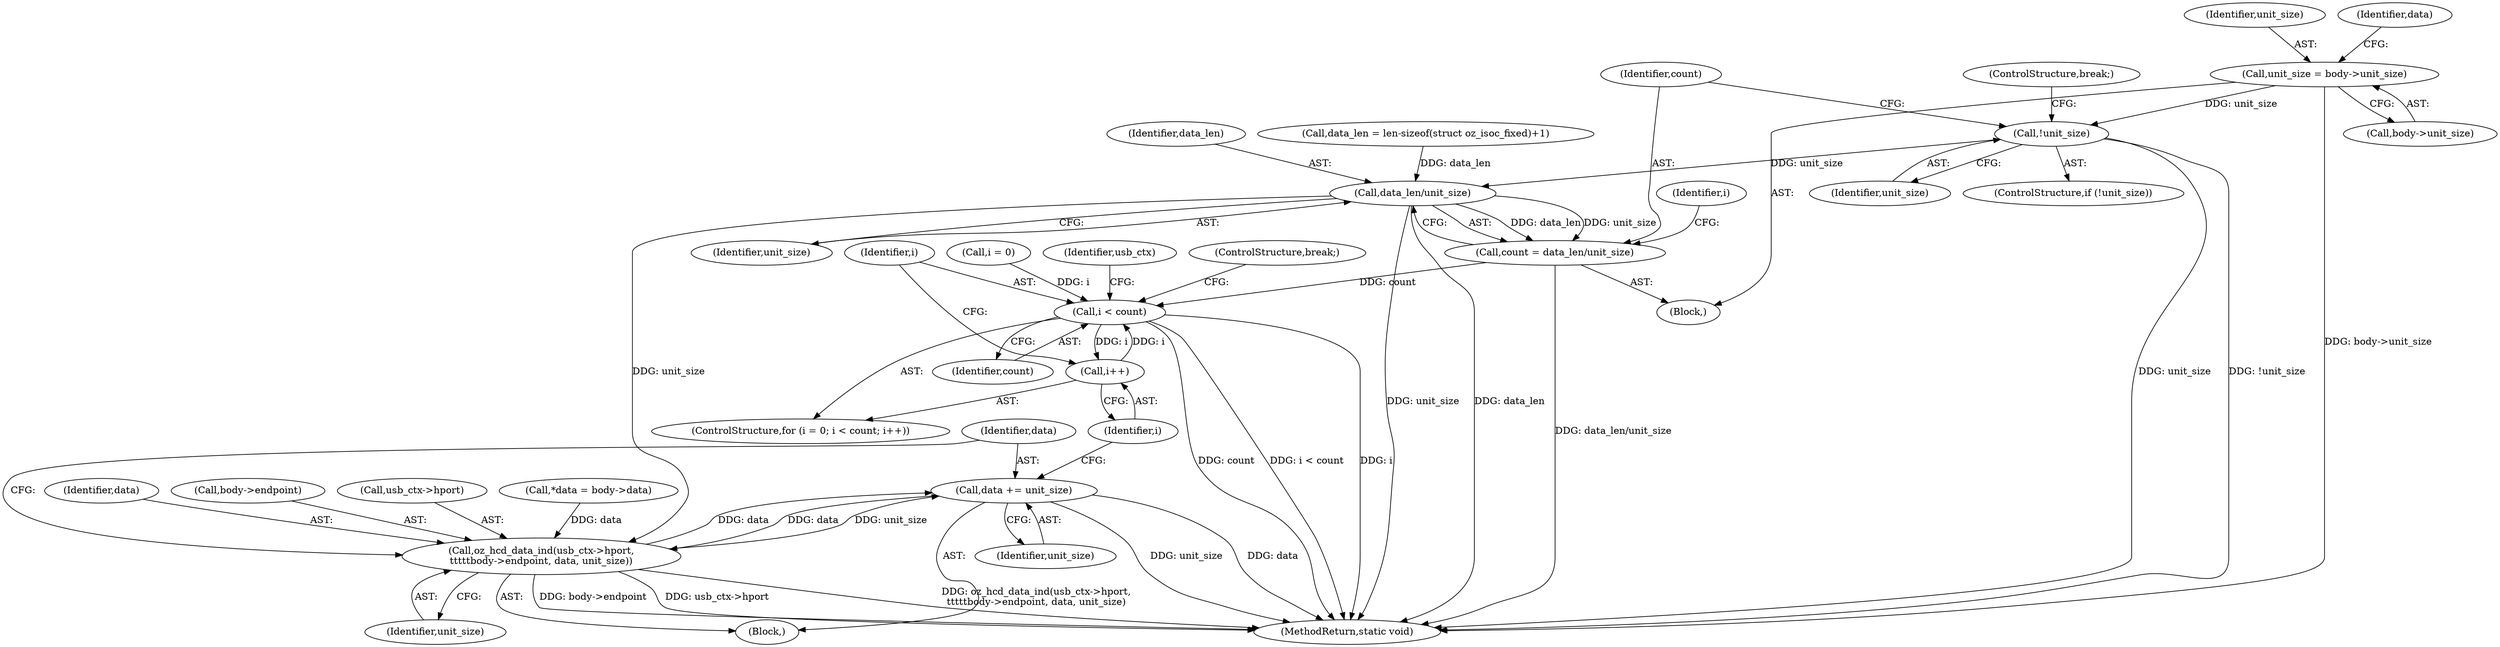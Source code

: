 digraph "0_linux_04bf464a5dfd9ade0dda918e44366c2c61fce80b@pointer" {
"1000188" [label="(Call,unit_size = body->unit_size)"];
"1000202" [label="(Call,!unit_size)"];
"1000207" [label="(Call,data_len/unit_size)"];
"1000205" [label="(Call,count = data_len/unit_size)"];
"1000214" [label="(Call,i < count)"];
"1000217" [label="(Call,i++)"];
"1000220" [label="(Call,oz_hcd_data_ind(usb_ctx->hport,\n\t\t\t\t\tbody->endpoint, data, unit_size))"];
"1000229" [label="(Call,data += unit_size)"];
"1000222" [label="(Identifier,usb_ctx)"];
"1000231" [label="(Identifier,unit_size)"];
"1000205" [label="(Call,count = data_len/unit_size)"];
"1000194" [label="(Call,*data = body->data)"];
"1000171" [label="(Block,)"];
"1000227" [label="(Identifier,data)"];
"1000232" [label="(ControlStructure,break;)"];
"1000228" [label="(Identifier,unit_size)"];
"1000179" [label="(Call,data_len = len-sizeof(struct oz_isoc_fixed)+1)"];
"1000229" [label="(Call,data += unit_size)"];
"1000214" [label="(Call,i < count)"];
"1000189" [label="(Identifier,unit_size)"];
"1000201" [label="(ControlStructure,if (!unit_size))"];
"1000224" [label="(Call,body->endpoint)"];
"1000221" [label="(Call,usb_ctx->hport)"];
"1000233" [label="(MethodReturn,static void)"];
"1000215" [label="(Identifier,i)"];
"1000219" [label="(Block,)"];
"1000217" [label="(Call,i++)"];
"1000188" [label="(Call,unit_size = body->unit_size)"];
"1000190" [label="(Call,body->unit_size)"];
"1000207" [label="(Call,data_len/unit_size)"];
"1000202" [label="(Call,!unit_size)"];
"1000220" [label="(Call,oz_hcd_data_ind(usb_ctx->hport,\n\t\t\t\t\tbody->endpoint, data, unit_size))"];
"1000209" [label="(Identifier,unit_size)"];
"1000218" [label="(Identifier,i)"];
"1000212" [label="(Identifier,i)"];
"1000210" [label="(ControlStructure,for (i = 0; i < count; i++))"];
"1000208" [label="(Identifier,data_len)"];
"1000195" [label="(Identifier,data)"];
"1000203" [label="(Identifier,unit_size)"];
"1000216" [label="(Identifier,count)"];
"1000206" [label="(Identifier,count)"];
"1000230" [label="(Identifier,data)"];
"1000204" [label="(ControlStructure,break;)"];
"1000211" [label="(Call,i = 0)"];
"1000188" -> "1000171"  [label="AST: "];
"1000188" -> "1000190"  [label="CFG: "];
"1000189" -> "1000188"  [label="AST: "];
"1000190" -> "1000188"  [label="AST: "];
"1000195" -> "1000188"  [label="CFG: "];
"1000188" -> "1000233"  [label="DDG: body->unit_size"];
"1000188" -> "1000202"  [label="DDG: unit_size"];
"1000202" -> "1000201"  [label="AST: "];
"1000202" -> "1000203"  [label="CFG: "];
"1000203" -> "1000202"  [label="AST: "];
"1000204" -> "1000202"  [label="CFG: "];
"1000206" -> "1000202"  [label="CFG: "];
"1000202" -> "1000233"  [label="DDG: unit_size"];
"1000202" -> "1000233"  [label="DDG: !unit_size"];
"1000202" -> "1000207"  [label="DDG: unit_size"];
"1000207" -> "1000205"  [label="AST: "];
"1000207" -> "1000209"  [label="CFG: "];
"1000208" -> "1000207"  [label="AST: "];
"1000209" -> "1000207"  [label="AST: "];
"1000205" -> "1000207"  [label="CFG: "];
"1000207" -> "1000233"  [label="DDG: data_len"];
"1000207" -> "1000233"  [label="DDG: unit_size"];
"1000207" -> "1000205"  [label="DDG: data_len"];
"1000207" -> "1000205"  [label="DDG: unit_size"];
"1000179" -> "1000207"  [label="DDG: data_len"];
"1000207" -> "1000220"  [label="DDG: unit_size"];
"1000205" -> "1000171"  [label="AST: "];
"1000206" -> "1000205"  [label="AST: "];
"1000212" -> "1000205"  [label="CFG: "];
"1000205" -> "1000233"  [label="DDG: data_len/unit_size"];
"1000205" -> "1000214"  [label="DDG: count"];
"1000214" -> "1000210"  [label="AST: "];
"1000214" -> "1000216"  [label="CFG: "];
"1000215" -> "1000214"  [label="AST: "];
"1000216" -> "1000214"  [label="AST: "];
"1000222" -> "1000214"  [label="CFG: "];
"1000232" -> "1000214"  [label="CFG: "];
"1000214" -> "1000233"  [label="DDG: count"];
"1000214" -> "1000233"  [label="DDG: i < count"];
"1000214" -> "1000233"  [label="DDG: i"];
"1000217" -> "1000214"  [label="DDG: i"];
"1000211" -> "1000214"  [label="DDG: i"];
"1000214" -> "1000217"  [label="DDG: i"];
"1000217" -> "1000210"  [label="AST: "];
"1000217" -> "1000218"  [label="CFG: "];
"1000218" -> "1000217"  [label="AST: "];
"1000215" -> "1000217"  [label="CFG: "];
"1000220" -> "1000219"  [label="AST: "];
"1000220" -> "1000228"  [label="CFG: "];
"1000221" -> "1000220"  [label="AST: "];
"1000224" -> "1000220"  [label="AST: "];
"1000227" -> "1000220"  [label="AST: "];
"1000228" -> "1000220"  [label="AST: "];
"1000230" -> "1000220"  [label="CFG: "];
"1000220" -> "1000233"  [label="DDG: usb_ctx->hport"];
"1000220" -> "1000233"  [label="DDG: oz_hcd_data_ind(usb_ctx->hport,\n\t\t\t\t\tbody->endpoint, data, unit_size)"];
"1000220" -> "1000233"  [label="DDG: body->endpoint"];
"1000194" -> "1000220"  [label="DDG: data"];
"1000229" -> "1000220"  [label="DDG: data"];
"1000220" -> "1000229"  [label="DDG: unit_size"];
"1000220" -> "1000229"  [label="DDG: data"];
"1000229" -> "1000219"  [label="AST: "];
"1000229" -> "1000231"  [label="CFG: "];
"1000230" -> "1000229"  [label="AST: "];
"1000231" -> "1000229"  [label="AST: "];
"1000218" -> "1000229"  [label="CFG: "];
"1000229" -> "1000233"  [label="DDG: unit_size"];
"1000229" -> "1000233"  [label="DDG: data"];
}
